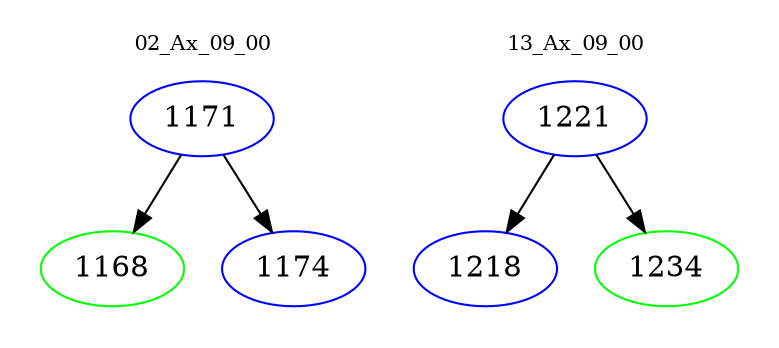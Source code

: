 digraph{
subgraph cluster_0 {
color = white
label = "02_Ax_09_00";
fontsize=10;
T0_1171 [label="1171", color="blue"]
T0_1171 -> T0_1168 [color="black"]
T0_1168 [label="1168", color="green"]
T0_1171 -> T0_1174 [color="black"]
T0_1174 [label="1174", color="blue"]
}
subgraph cluster_1 {
color = white
label = "13_Ax_09_00";
fontsize=10;
T1_1221 [label="1221", color="blue"]
T1_1221 -> T1_1218 [color="black"]
T1_1218 [label="1218", color="blue"]
T1_1221 -> T1_1234 [color="black"]
T1_1234 [label="1234", color="green"]
}
}
